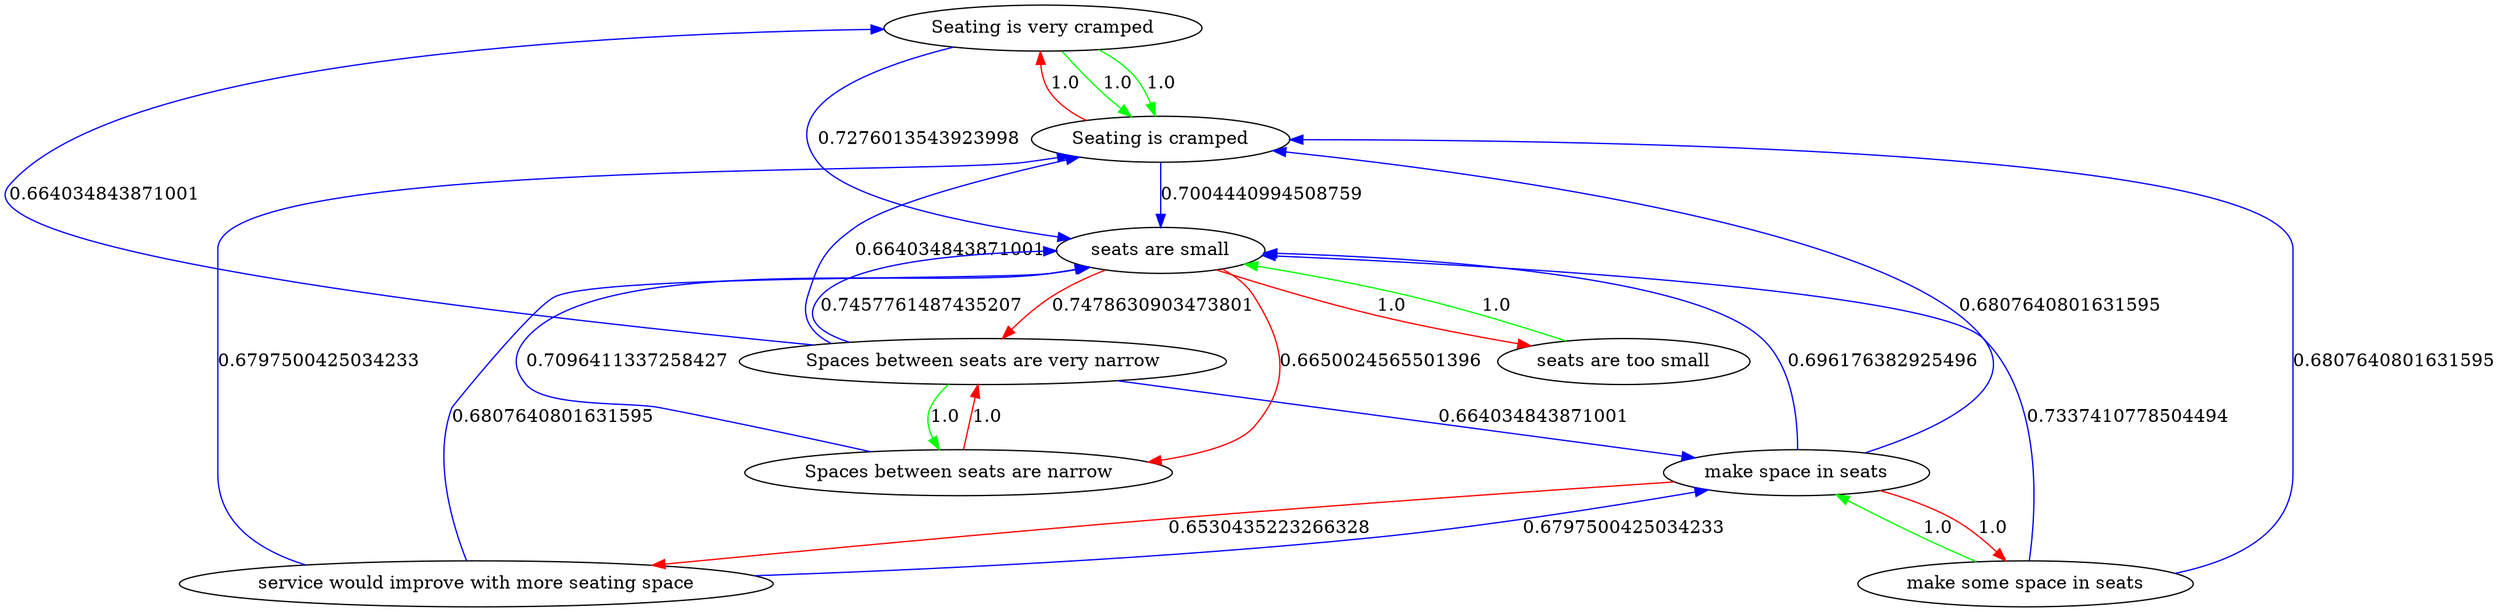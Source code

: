 digraph rawGraph {
"Seating is very cramped";"Seating is cramped";"Spaces between seats are very narrow";"Spaces between seats are narrow";"make some space in seats";"make space in seats";"seats are too small";"seats are small";"service would improve with more seating space";"Seating is very cramped" -> "Seating is cramped" [label=1.0] [color=green]
"Seating is very cramped" -> "Seating is cramped" [label=1.0] [color=green]
"Seating is cramped" -> "Seating is very cramped" [label=1.0] [color=red]
"Spaces between seats are very narrow" -> "Spaces between seats are narrow" [label=1.0] [color=green]
"Spaces between seats are narrow" -> "Spaces between seats are very narrow" [label=1.0] [color=red]
"Spaces between seats are very narrow" -> "Seating is very cramped" [label=0.664034843871001] [color=blue]
"make some space in seats" -> "make space in seats" [label=1.0] [color=green]
"make space in seats" -> "make some space in seats" [label=1.0] [color=red]
"Spaces between seats are very narrow" -> "make space in seats" [label=0.664034843871001] [color=blue]
"make some space in seats" -> "Seating is cramped" [label=0.6807640801631595] [color=blue]
"make space in seats" -> "Seating is cramped" [label=0.6807640801631595] [color=blue]
"seats are too small" -> "seats are small" [label=1.0] [color=green]
"seats are small" -> "seats are too small" [label=1.0] [color=red]
"Seating is very cramped" -> "seats are small" [label=0.7276013543923998] [color=blue]
"Seating is cramped" -> "seats are small" [label=0.7004440994508759] [color=blue]
"Spaces between seats are very narrow" -> "seats are small" [label=0.7457761487435207] [color=blue]
"Spaces between seats are narrow" -> "seats are small" [label=0.7096411337258427] [color=blue]
"make some space in seats" -> "seats are small" [label=0.7337410778504494] [color=blue]
"make space in seats" -> "seats are small" [label=0.696176382925496] [color=blue]
"seats are small" -> "Spaces between seats are very narrow" [label=0.7478630903473801] [color=red]
"seats are small" -> "Spaces between seats are narrow" [label=0.6650024565501396] [color=red]
"make space in seats" -> "service would improve with more seating space" [label=0.6530435223266328] [color=red]
"service would improve with more seating space" -> "make space in seats" [label=0.6797500425034233] [color=blue]
"service would improve with more seating space" -> "seats are small" [label=0.6807640801631595] [color=blue]
"Spaces between seats are very narrow" -> "Seating is cramped" [label=0.664034843871001] [color=blue]
"service would improve with more seating space" -> "Seating is cramped" [label=0.6797500425034233] [color=blue]
}